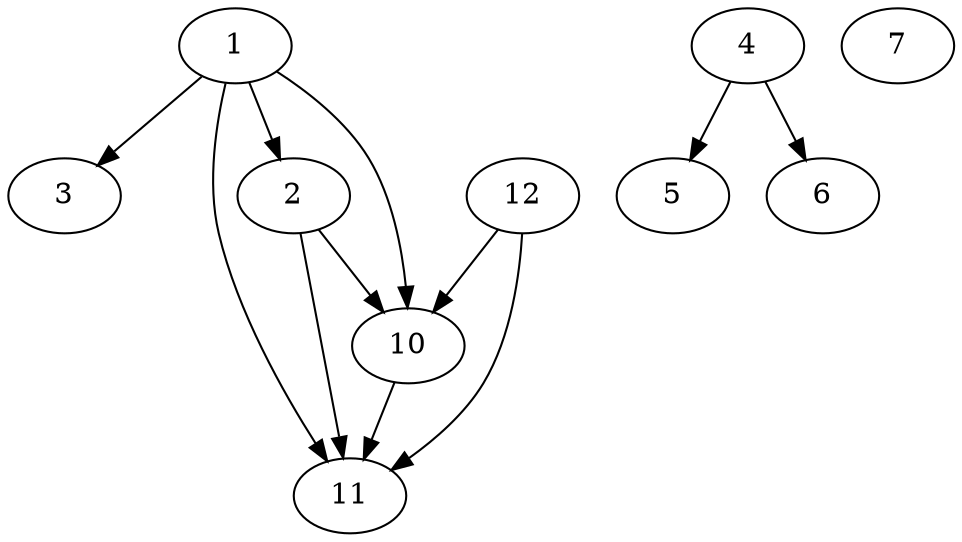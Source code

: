 strict digraph G {
  1 [ label="1" ];
  2 [ label="2" ];
  3 [ label="3" ];
  4 [ label="4" ];
  5 [ label="5" ];
  6 [ label="6" ];
  7 [ label="7" ];
  8 [ label="10" ];
  9 [ label="11" ];
  10 [ label="12" ];
  8 -> 9;
  10 -> 9;
  10 -> 8;
  2 -> 9;
  2 -> 8;
  4 -> 6;
  4 -> 5;
  1 -> 3;
  1 -> 9;
  1 -> 8;
  1 -> 2;
}
